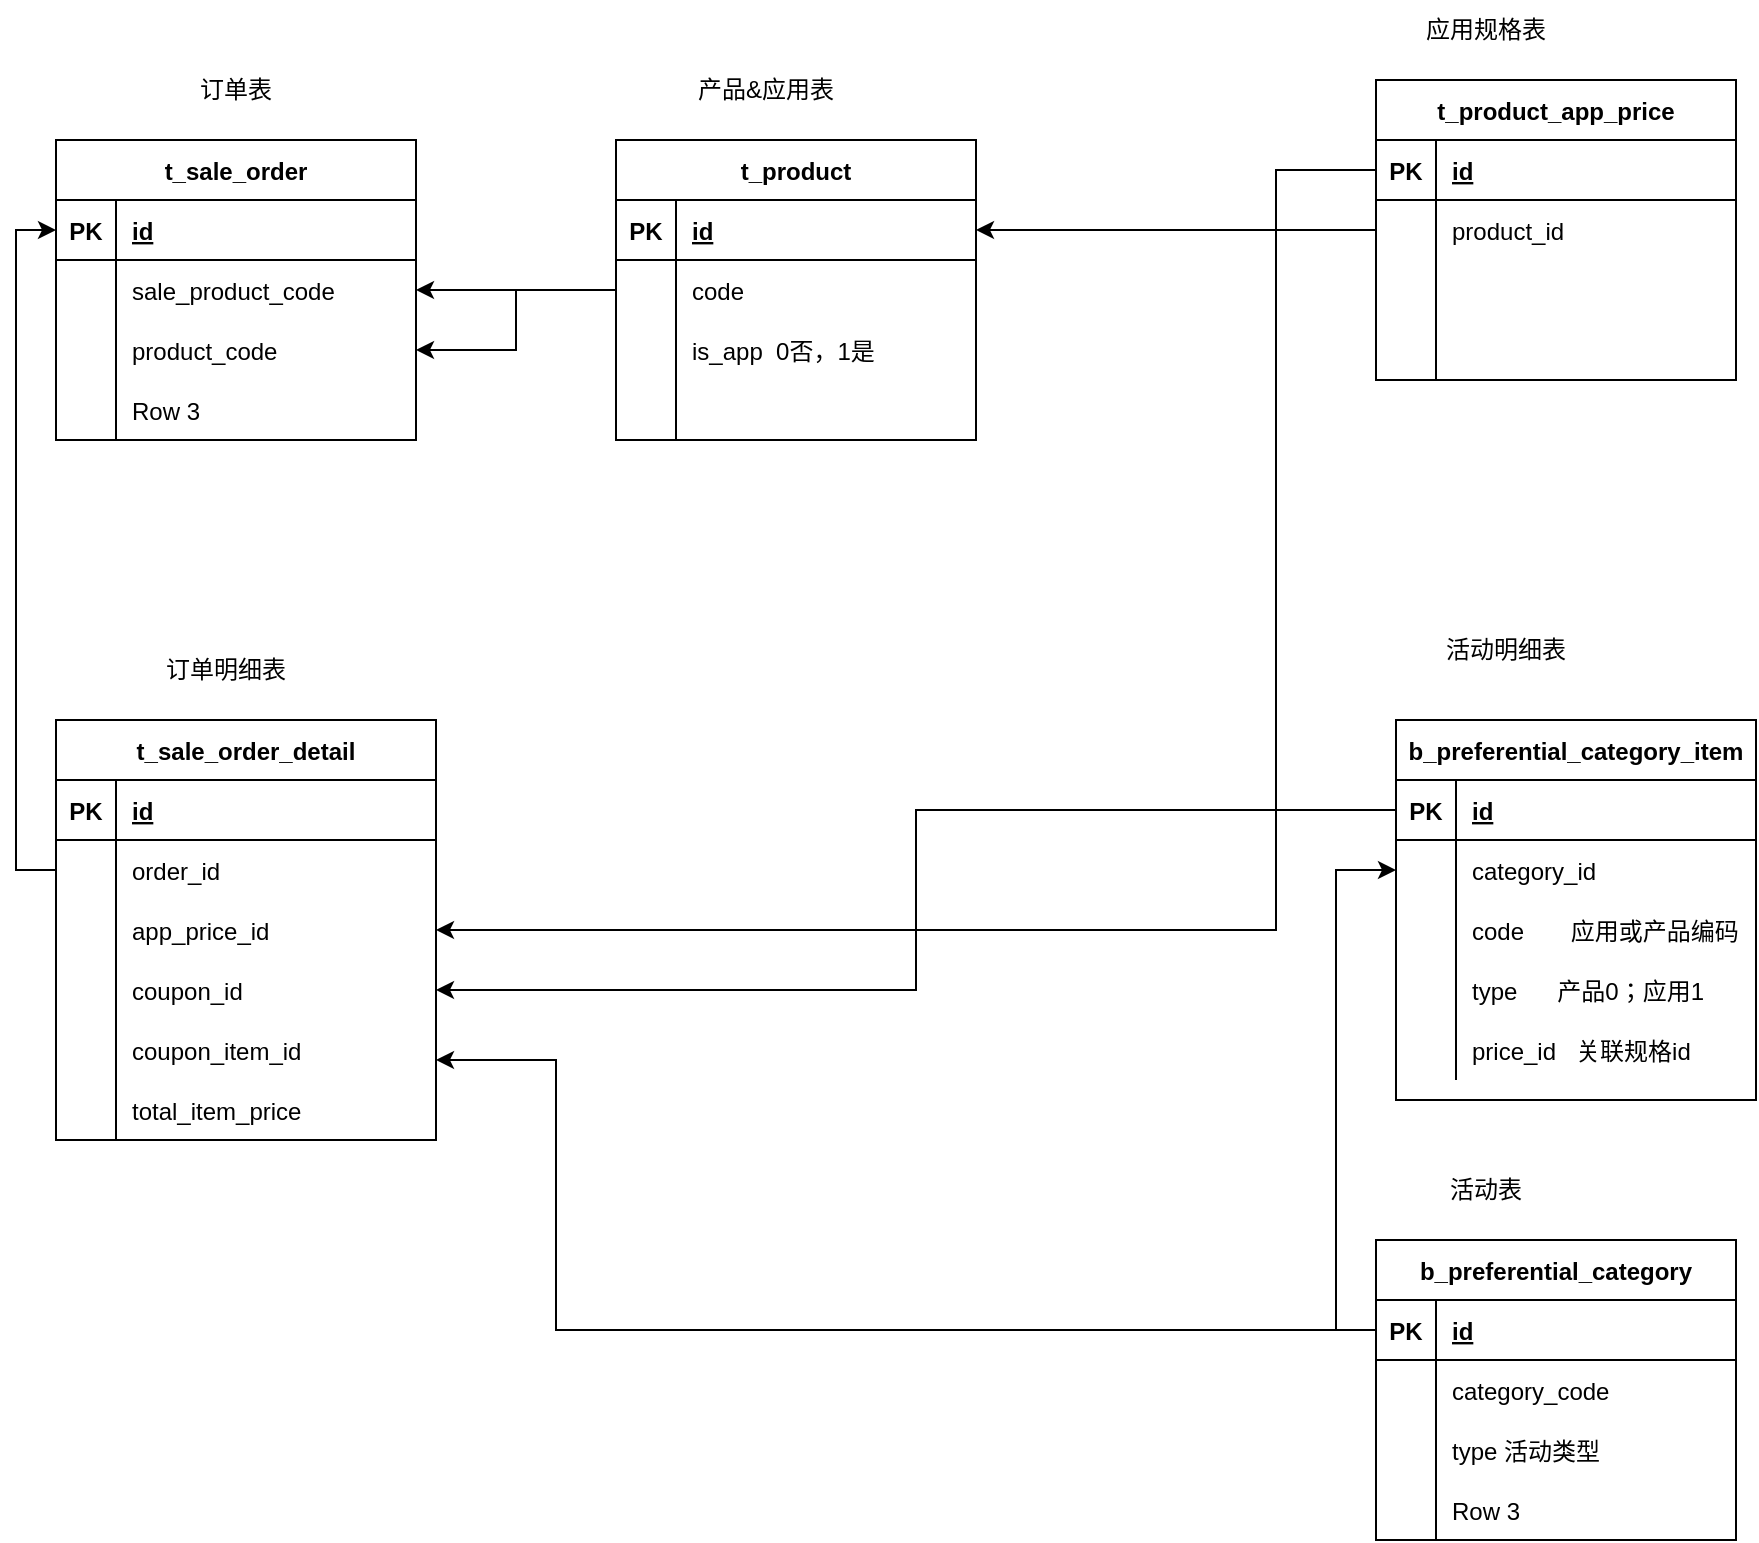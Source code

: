 <mxfile version="20.8.23" type="github">
  <diagram name="第 1 页" id="x5B1Fjvpn3t9Pdtlu-wL">
    <mxGraphModel dx="2474" dy="814" grid="1" gridSize="10" guides="1" tooltips="1" connect="1" arrows="1" fold="1" page="1" pageScale="1" pageWidth="827" pageHeight="1169" math="0" shadow="0">
      <root>
        <mxCell id="0" />
        <mxCell id="1" parent="0" />
        <mxCell id="Uf9Q8CYFgW_4bjU0dAra-123" style="edgeStyle=elbowEdgeStyle;rounded=0;orthogonalLoop=1;jettySize=auto;html=1;" edge="1" parent="1" source="Uf9Q8CYFgW_4bjU0dAra-1" target="Uf9Q8CYFgW_4bjU0dAra-67">
          <mxGeometry relative="1" as="geometry" />
        </mxCell>
        <mxCell id="Uf9Q8CYFgW_4bjU0dAra-1" value="t_product" style="shape=table;startSize=30;container=1;collapsible=1;childLayout=tableLayout;fixedRows=1;rowLines=0;fontStyle=1;align=center;resizeLast=1;" vertex="1" parent="1">
          <mxGeometry x="60" y="170" width="180" height="150" as="geometry" />
        </mxCell>
        <mxCell id="Uf9Q8CYFgW_4bjU0dAra-2" value="" style="shape=tableRow;horizontal=0;startSize=0;swimlaneHead=0;swimlaneBody=0;fillColor=none;collapsible=0;dropTarget=0;points=[[0,0.5],[1,0.5]];portConstraint=eastwest;top=0;left=0;right=0;bottom=1;" vertex="1" parent="Uf9Q8CYFgW_4bjU0dAra-1">
          <mxGeometry y="30" width="180" height="30" as="geometry" />
        </mxCell>
        <mxCell id="Uf9Q8CYFgW_4bjU0dAra-3" value="PK" style="shape=partialRectangle;connectable=0;fillColor=none;top=0;left=0;bottom=0;right=0;fontStyle=1;overflow=hidden;" vertex="1" parent="Uf9Q8CYFgW_4bjU0dAra-2">
          <mxGeometry width="30" height="30" as="geometry">
            <mxRectangle width="30" height="30" as="alternateBounds" />
          </mxGeometry>
        </mxCell>
        <mxCell id="Uf9Q8CYFgW_4bjU0dAra-4" value="id" style="shape=partialRectangle;connectable=0;fillColor=none;top=0;left=0;bottom=0;right=0;align=left;spacingLeft=6;fontStyle=5;overflow=hidden;" vertex="1" parent="Uf9Q8CYFgW_4bjU0dAra-2">
          <mxGeometry x="30" width="150" height="30" as="geometry">
            <mxRectangle width="150" height="30" as="alternateBounds" />
          </mxGeometry>
        </mxCell>
        <mxCell id="Uf9Q8CYFgW_4bjU0dAra-5" value="" style="shape=tableRow;horizontal=0;startSize=0;swimlaneHead=0;swimlaneBody=0;fillColor=none;collapsible=0;dropTarget=0;points=[[0,0.5],[1,0.5]];portConstraint=eastwest;top=0;left=0;right=0;bottom=0;" vertex="1" parent="Uf9Q8CYFgW_4bjU0dAra-1">
          <mxGeometry y="60" width="180" height="30" as="geometry" />
        </mxCell>
        <mxCell id="Uf9Q8CYFgW_4bjU0dAra-6" value="" style="shape=partialRectangle;connectable=0;fillColor=none;top=0;left=0;bottom=0;right=0;editable=1;overflow=hidden;" vertex="1" parent="Uf9Q8CYFgW_4bjU0dAra-5">
          <mxGeometry width="30" height="30" as="geometry">
            <mxRectangle width="30" height="30" as="alternateBounds" />
          </mxGeometry>
        </mxCell>
        <mxCell id="Uf9Q8CYFgW_4bjU0dAra-7" value="code" style="shape=partialRectangle;connectable=0;fillColor=none;top=0;left=0;bottom=0;right=0;align=left;spacingLeft=6;overflow=hidden;" vertex="1" parent="Uf9Q8CYFgW_4bjU0dAra-5">
          <mxGeometry x="30" width="150" height="30" as="geometry">
            <mxRectangle width="150" height="30" as="alternateBounds" />
          </mxGeometry>
        </mxCell>
        <mxCell id="Uf9Q8CYFgW_4bjU0dAra-8" value="" style="shape=tableRow;horizontal=0;startSize=0;swimlaneHead=0;swimlaneBody=0;fillColor=none;collapsible=0;dropTarget=0;points=[[0,0.5],[1,0.5]];portConstraint=eastwest;top=0;left=0;right=0;bottom=0;" vertex="1" parent="Uf9Q8CYFgW_4bjU0dAra-1">
          <mxGeometry y="90" width="180" height="30" as="geometry" />
        </mxCell>
        <mxCell id="Uf9Q8CYFgW_4bjU0dAra-9" value="" style="shape=partialRectangle;connectable=0;fillColor=none;top=0;left=0;bottom=0;right=0;editable=1;overflow=hidden;" vertex="1" parent="Uf9Q8CYFgW_4bjU0dAra-8">
          <mxGeometry width="30" height="30" as="geometry">
            <mxRectangle width="30" height="30" as="alternateBounds" />
          </mxGeometry>
        </mxCell>
        <mxCell id="Uf9Q8CYFgW_4bjU0dAra-10" value="is_app  0否，1是" style="shape=partialRectangle;connectable=0;fillColor=none;top=0;left=0;bottom=0;right=0;align=left;spacingLeft=6;overflow=hidden;" vertex="1" parent="Uf9Q8CYFgW_4bjU0dAra-8">
          <mxGeometry x="30" width="150" height="30" as="geometry">
            <mxRectangle width="150" height="30" as="alternateBounds" />
          </mxGeometry>
        </mxCell>
        <mxCell id="Uf9Q8CYFgW_4bjU0dAra-11" value="" style="shape=tableRow;horizontal=0;startSize=0;swimlaneHead=0;swimlaneBody=0;fillColor=none;collapsible=0;dropTarget=0;points=[[0,0.5],[1,0.5]];portConstraint=eastwest;top=0;left=0;right=0;bottom=0;" vertex="1" parent="Uf9Q8CYFgW_4bjU0dAra-1">
          <mxGeometry y="120" width="180" height="30" as="geometry" />
        </mxCell>
        <mxCell id="Uf9Q8CYFgW_4bjU0dAra-12" value="" style="shape=partialRectangle;connectable=0;fillColor=none;top=0;left=0;bottom=0;right=0;editable=1;overflow=hidden;" vertex="1" parent="Uf9Q8CYFgW_4bjU0dAra-11">
          <mxGeometry width="30" height="30" as="geometry">
            <mxRectangle width="30" height="30" as="alternateBounds" />
          </mxGeometry>
        </mxCell>
        <mxCell id="Uf9Q8CYFgW_4bjU0dAra-13" value="" style="shape=partialRectangle;connectable=0;fillColor=none;top=0;left=0;bottom=0;right=0;align=left;spacingLeft=6;overflow=hidden;" vertex="1" parent="Uf9Q8CYFgW_4bjU0dAra-11">
          <mxGeometry x="30" width="150" height="30" as="geometry">
            <mxRectangle width="150" height="30" as="alternateBounds" />
          </mxGeometry>
        </mxCell>
        <mxCell id="Uf9Q8CYFgW_4bjU0dAra-17" value="t_product_app_price" style="shape=table;startSize=30;container=1;collapsible=1;childLayout=tableLayout;fixedRows=1;rowLines=0;fontStyle=1;align=center;resizeLast=1;" vertex="1" parent="1">
          <mxGeometry x="440" y="140" width="180" height="150" as="geometry" />
        </mxCell>
        <mxCell id="Uf9Q8CYFgW_4bjU0dAra-18" value="" style="shape=tableRow;horizontal=0;startSize=0;swimlaneHead=0;swimlaneBody=0;fillColor=none;collapsible=0;dropTarget=0;points=[[0,0.5],[1,0.5]];portConstraint=eastwest;top=0;left=0;right=0;bottom=1;" vertex="1" parent="Uf9Q8CYFgW_4bjU0dAra-17">
          <mxGeometry y="30" width="180" height="30" as="geometry" />
        </mxCell>
        <mxCell id="Uf9Q8CYFgW_4bjU0dAra-19" value="PK" style="shape=partialRectangle;connectable=0;fillColor=none;top=0;left=0;bottom=0;right=0;fontStyle=1;overflow=hidden;" vertex="1" parent="Uf9Q8CYFgW_4bjU0dAra-18">
          <mxGeometry width="30" height="30" as="geometry">
            <mxRectangle width="30" height="30" as="alternateBounds" />
          </mxGeometry>
        </mxCell>
        <mxCell id="Uf9Q8CYFgW_4bjU0dAra-20" value="id" style="shape=partialRectangle;connectable=0;fillColor=none;top=0;left=0;bottom=0;right=0;align=left;spacingLeft=6;fontStyle=5;overflow=hidden;" vertex="1" parent="Uf9Q8CYFgW_4bjU0dAra-18">
          <mxGeometry x="30" width="150" height="30" as="geometry">
            <mxRectangle width="150" height="30" as="alternateBounds" />
          </mxGeometry>
        </mxCell>
        <mxCell id="Uf9Q8CYFgW_4bjU0dAra-21" value="" style="shape=tableRow;horizontal=0;startSize=0;swimlaneHead=0;swimlaneBody=0;fillColor=none;collapsible=0;dropTarget=0;points=[[0,0.5],[1,0.5]];portConstraint=eastwest;top=0;left=0;right=0;bottom=0;" vertex="1" parent="Uf9Q8CYFgW_4bjU0dAra-17">
          <mxGeometry y="60" width="180" height="30" as="geometry" />
        </mxCell>
        <mxCell id="Uf9Q8CYFgW_4bjU0dAra-22" value="" style="shape=partialRectangle;connectable=0;fillColor=none;top=0;left=0;bottom=0;right=0;editable=1;overflow=hidden;" vertex="1" parent="Uf9Q8CYFgW_4bjU0dAra-21">
          <mxGeometry width="30" height="30" as="geometry">
            <mxRectangle width="30" height="30" as="alternateBounds" />
          </mxGeometry>
        </mxCell>
        <mxCell id="Uf9Q8CYFgW_4bjU0dAra-23" value="product_id" style="shape=partialRectangle;connectable=0;fillColor=none;top=0;left=0;bottom=0;right=0;align=left;spacingLeft=6;overflow=hidden;" vertex="1" parent="Uf9Q8CYFgW_4bjU0dAra-21">
          <mxGeometry x="30" width="150" height="30" as="geometry">
            <mxRectangle width="150" height="30" as="alternateBounds" />
          </mxGeometry>
        </mxCell>
        <mxCell id="Uf9Q8CYFgW_4bjU0dAra-24" value="" style="shape=tableRow;horizontal=0;startSize=0;swimlaneHead=0;swimlaneBody=0;fillColor=none;collapsible=0;dropTarget=0;points=[[0,0.5],[1,0.5]];portConstraint=eastwest;top=0;left=0;right=0;bottom=0;" vertex="1" parent="Uf9Q8CYFgW_4bjU0dAra-17">
          <mxGeometry y="90" width="180" height="30" as="geometry" />
        </mxCell>
        <mxCell id="Uf9Q8CYFgW_4bjU0dAra-25" value="" style="shape=partialRectangle;connectable=0;fillColor=none;top=0;left=0;bottom=0;right=0;editable=1;overflow=hidden;" vertex="1" parent="Uf9Q8CYFgW_4bjU0dAra-24">
          <mxGeometry width="30" height="30" as="geometry">
            <mxRectangle width="30" height="30" as="alternateBounds" />
          </mxGeometry>
        </mxCell>
        <mxCell id="Uf9Q8CYFgW_4bjU0dAra-26" value="" style="shape=partialRectangle;connectable=0;fillColor=none;top=0;left=0;bottom=0;right=0;align=left;spacingLeft=6;overflow=hidden;" vertex="1" parent="Uf9Q8CYFgW_4bjU0dAra-24">
          <mxGeometry x="30" width="150" height="30" as="geometry">
            <mxRectangle width="150" height="30" as="alternateBounds" />
          </mxGeometry>
        </mxCell>
        <mxCell id="Uf9Q8CYFgW_4bjU0dAra-27" value="" style="shape=tableRow;horizontal=0;startSize=0;swimlaneHead=0;swimlaneBody=0;fillColor=none;collapsible=0;dropTarget=0;points=[[0,0.5],[1,0.5]];portConstraint=eastwest;top=0;left=0;right=0;bottom=0;" vertex="1" parent="Uf9Q8CYFgW_4bjU0dAra-17">
          <mxGeometry y="120" width="180" height="30" as="geometry" />
        </mxCell>
        <mxCell id="Uf9Q8CYFgW_4bjU0dAra-28" value="" style="shape=partialRectangle;connectable=0;fillColor=none;top=0;left=0;bottom=0;right=0;editable=1;overflow=hidden;" vertex="1" parent="Uf9Q8CYFgW_4bjU0dAra-27">
          <mxGeometry width="30" height="30" as="geometry">
            <mxRectangle width="30" height="30" as="alternateBounds" />
          </mxGeometry>
        </mxCell>
        <mxCell id="Uf9Q8CYFgW_4bjU0dAra-29" value="" style="shape=partialRectangle;connectable=0;fillColor=none;top=0;left=0;bottom=0;right=0;align=left;spacingLeft=6;overflow=hidden;" vertex="1" parent="Uf9Q8CYFgW_4bjU0dAra-27">
          <mxGeometry x="30" width="150" height="30" as="geometry">
            <mxRectangle width="150" height="30" as="alternateBounds" />
          </mxGeometry>
        </mxCell>
        <mxCell id="Uf9Q8CYFgW_4bjU0dAra-30" style="edgeStyle=orthogonalEdgeStyle;rounded=0;orthogonalLoop=1;jettySize=auto;html=1;entryX=1;entryY=0.5;entryDx=0;entryDy=0;elbow=vertical;" edge="1" parent="1" source="Uf9Q8CYFgW_4bjU0dAra-21" target="Uf9Q8CYFgW_4bjU0dAra-2">
          <mxGeometry relative="1" as="geometry" />
        </mxCell>
        <mxCell id="Uf9Q8CYFgW_4bjU0dAra-31" value="b_preferential_category" style="shape=table;startSize=30;container=1;collapsible=1;childLayout=tableLayout;fixedRows=1;rowLines=0;fontStyle=1;align=center;resizeLast=1;" vertex="1" parent="1">
          <mxGeometry x="440" y="720" width="180" height="150" as="geometry" />
        </mxCell>
        <mxCell id="Uf9Q8CYFgW_4bjU0dAra-32" value="" style="shape=tableRow;horizontal=0;startSize=0;swimlaneHead=0;swimlaneBody=0;fillColor=none;collapsible=0;dropTarget=0;points=[[0,0.5],[1,0.5]];portConstraint=eastwest;top=0;left=0;right=0;bottom=1;" vertex="1" parent="Uf9Q8CYFgW_4bjU0dAra-31">
          <mxGeometry y="30" width="180" height="30" as="geometry" />
        </mxCell>
        <mxCell id="Uf9Q8CYFgW_4bjU0dAra-33" value="PK" style="shape=partialRectangle;connectable=0;fillColor=none;top=0;left=0;bottom=0;right=0;fontStyle=1;overflow=hidden;" vertex="1" parent="Uf9Q8CYFgW_4bjU0dAra-32">
          <mxGeometry width="30" height="30" as="geometry">
            <mxRectangle width="30" height="30" as="alternateBounds" />
          </mxGeometry>
        </mxCell>
        <mxCell id="Uf9Q8CYFgW_4bjU0dAra-34" value="id" style="shape=partialRectangle;connectable=0;fillColor=none;top=0;left=0;bottom=0;right=0;align=left;spacingLeft=6;fontStyle=5;overflow=hidden;" vertex="1" parent="Uf9Q8CYFgW_4bjU0dAra-32">
          <mxGeometry x="30" width="150" height="30" as="geometry">
            <mxRectangle width="150" height="30" as="alternateBounds" />
          </mxGeometry>
        </mxCell>
        <mxCell id="Uf9Q8CYFgW_4bjU0dAra-35" value="" style="shape=tableRow;horizontal=0;startSize=0;swimlaneHead=0;swimlaneBody=0;fillColor=none;collapsible=0;dropTarget=0;points=[[0,0.5],[1,0.5]];portConstraint=eastwest;top=0;left=0;right=0;bottom=0;" vertex="1" parent="Uf9Q8CYFgW_4bjU0dAra-31">
          <mxGeometry y="60" width="180" height="30" as="geometry" />
        </mxCell>
        <mxCell id="Uf9Q8CYFgW_4bjU0dAra-36" value="" style="shape=partialRectangle;connectable=0;fillColor=none;top=0;left=0;bottom=0;right=0;editable=1;overflow=hidden;" vertex="1" parent="Uf9Q8CYFgW_4bjU0dAra-35">
          <mxGeometry width="30" height="30" as="geometry">
            <mxRectangle width="30" height="30" as="alternateBounds" />
          </mxGeometry>
        </mxCell>
        <mxCell id="Uf9Q8CYFgW_4bjU0dAra-37" value="category_code" style="shape=partialRectangle;connectable=0;fillColor=none;top=0;left=0;bottom=0;right=0;align=left;spacingLeft=6;overflow=hidden;" vertex="1" parent="Uf9Q8CYFgW_4bjU0dAra-35">
          <mxGeometry x="30" width="150" height="30" as="geometry">
            <mxRectangle width="150" height="30" as="alternateBounds" />
          </mxGeometry>
        </mxCell>
        <mxCell id="Uf9Q8CYFgW_4bjU0dAra-38" value="" style="shape=tableRow;horizontal=0;startSize=0;swimlaneHead=0;swimlaneBody=0;fillColor=none;collapsible=0;dropTarget=0;points=[[0,0.5],[1,0.5]];portConstraint=eastwest;top=0;left=0;right=0;bottom=0;" vertex="1" parent="Uf9Q8CYFgW_4bjU0dAra-31">
          <mxGeometry y="90" width="180" height="30" as="geometry" />
        </mxCell>
        <mxCell id="Uf9Q8CYFgW_4bjU0dAra-39" value="" style="shape=partialRectangle;connectable=0;fillColor=none;top=0;left=0;bottom=0;right=0;editable=1;overflow=hidden;" vertex="1" parent="Uf9Q8CYFgW_4bjU0dAra-38">
          <mxGeometry width="30" height="30" as="geometry">
            <mxRectangle width="30" height="30" as="alternateBounds" />
          </mxGeometry>
        </mxCell>
        <mxCell id="Uf9Q8CYFgW_4bjU0dAra-40" value="type 活动类型" style="shape=partialRectangle;connectable=0;fillColor=none;top=0;left=0;bottom=0;right=0;align=left;spacingLeft=6;overflow=hidden;" vertex="1" parent="Uf9Q8CYFgW_4bjU0dAra-38">
          <mxGeometry x="30" width="150" height="30" as="geometry">
            <mxRectangle width="150" height="30" as="alternateBounds" />
          </mxGeometry>
        </mxCell>
        <mxCell id="Uf9Q8CYFgW_4bjU0dAra-41" value="" style="shape=tableRow;horizontal=0;startSize=0;swimlaneHead=0;swimlaneBody=0;fillColor=none;collapsible=0;dropTarget=0;points=[[0,0.5],[1,0.5]];portConstraint=eastwest;top=0;left=0;right=0;bottom=0;" vertex="1" parent="Uf9Q8CYFgW_4bjU0dAra-31">
          <mxGeometry y="120" width="180" height="30" as="geometry" />
        </mxCell>
        <mxCell id="Uf9Q8CYFgW_4bjU0dAra-42" value="" style="shape=partialRectangle;connectable=0;fillColor=none;top=0;left=0;bottom=0;right=0;editable=1;overflow=hidden;" vertex="1" parent="Uf9Q8CYFgW_4bjU0dAra-41">
          <mxGeometry width="30" height="30" as="geometry">
            <mxRectangle width="30" height="30" as="alternateBounds" />
          </mxGeometry>
        </mxCell>
        <mxCell id="Uf9Q8CYFgW_4bjU0dAra-43" value="Row 3" style="shape=partialRectangle;connectable=0;fillColor=none;top=0;left=0;bottom=0;right=0;align=left;spacingLeft=6;overflow=hidden;" vertex="1" parent="Uf9Q8CYFgW_4bjU0dAra-41">
          <mxGeometry x="30" width="150" height="30" as="geometry">
            <mxRectangle width="150" height="30" as="alternateBounds" />
          </mxGeometry>
        </mxCell>
        <mxCell id="Uf9Q8CYFgW_4bjU0dAra-44" value="b_preferential_category_item" style="shape=table;startSize=30;container=1;collapsible=1;childLayout=tableLayout;fixedRows=1;rowLines=0;fontStyle=1;align=center;resizeLast=1;" vertex="1" parent="1">
          <mxGeometry x="450" y="460" width="180" height="190" as="geometry" />
        </mxCell>
        <mxCell id="Uf9Q8CYFgW_4bjU0dAra-45" value="" style="shape=tableRow;horizontal=0;startSize=0;swimlaneHead=0;swimlaneBody=0;fillColor=none;collapsible=0;dropTarget=0;points=[[0,0.5],[1,0.5]];portConstraint=eastwest;top=0;left=0;right=0;bottom=1;" vertex="1" parent="Uf9Q8CYFgW_4bjU0dAra-44">
          <mxGeometry y="30" width="180" height="30" as="geometry" />
        </mxCell>
        <mxCell id="Uf9Q8CYFgW_4bjU0dAra-46" value="PK" style="shape=partialRectangle;connectable=0;fillColor=none;top=0;left=0;bottom=0;right=0;fontStyle=1;overflow=hidden;" vertex="1" parent="Uf9Q8CYFgW_4bjU0dAra-45">
          <mxGeometry width="30" height="30" as="geometry">
            <mxRectangle width="30" height="30" as="alternateBounds" />
          </mxGeometry>
        </mxCell>
        <mxCell id="Uf9Q8CYFgW_4bjU0dAra-47" value="id" style="shape=partialRectangle;connectable=0;fillColor=none;top=0;left=0;bottom=0;right=0;align=left;spacingLeft=6;fontStyle=5;overflow=hidden;" vertex="1" parent="Uf9Q8CYFgW_4bjU0dAra-45">
          <mxGeometry x="30" width="150" height="30" as="geometry">
            <mxRectangle width="150" height="30" as="alternateBounds" />
          </mxGeometry>
        </mxCell>
        <mxCell id="Uf9Q8CYFgW_4bjU0dAra-48" value="" style="shape=tableRow;horizontal=0;startSize=0;swimlaneHead=0;swimlaneBody=0;fillColor=none;collapsible=0;dropTarget=0;points=[[0,0.5],[1,0.5]];portConstraint=eastwest;top=0;left=0;right=0;bottom=0;" vertex="1" parent="Uf9Q8CYFgW_4bjU0dAra-44">
          <mxGeometry y="60" width="180" height="30" as="geometry" />
        </mxCell>
        <mxCell id="Uf9Q8CYFgW_4bjU0dAra-49" value="" style="shape=partialRectangle;connectable=0;fillColor=none;top=0;left=0;bottom=0;right=0;editable=1;overflow=hidden;" vertex="1" parent="Uf9Q8CYFgW_4bjU0dAra-48">
          <mxGeometry width="30" height="30" as="geometry">
            <mxRectangle width="30" height="30" as="alternateBounds" />
          </mxGeometry>
        </mxCell>
        <mxCell id="Uf9Q8CYFgW_4bjU0dAra-50" value="category_id" style="shape=partialRectangle;connectable=0;fillColor=none;top=0;left=0;bottom=0;right=0;align=left;spacingLeft=6;overflow=hidden;" vertex="1" parent="Uf9Q8CYFgW_4bjU0dAra-48">
          <mxGeometry x="30" width="150" height="30" as="geometry">
            <mxRectangle width="150" height="30" as="alternateBounds" />
          </mxGeometry>
        </mxCell>
        <mxCell id="Uf9Q8CYFgW_4bjU0dAra-51" value="" style="shape=tableRow;horizontal=0;startSize=0;swimlaneHead=0;swimlaneBody=0;fillColor=none;collapsible=0;dropTarget=0;points=[[0,0.5],[1,0.5]];portConstraint=eastwest;top=0;left=0;right=0;bottom=0;" vertex="1" parent="Uf9Q8CYFgW_4bjU0dAra-44">
          <mxGeometry y="90" width="180" height="30" as="geometry" />
        </mxCell>
        <mxCell id="Uf9Q8CYFgW_4bjU0dAra-52" value="" style="shape=partialRectangle;connectable=0;fillColor=none;top=0;left=0;bottom=0;right=0;editable=1;overflow=hidden;" vertex="1" parent="Uf9Q8CYFgW_4bjU0dAra-51">
          <mxGeometry width="30" height="30" as="geometry">
            <mxRectangle width="30" height="30" as="alternateBounds" />
          </mxGeometry>
        </mxCell>
        <mxCell id="Uf9Q8CYFgW_4bjU0dAra-53" value="code       应用或产品编码" style="shape=partialRectangle;connectable=0;fillColor=none;top=0;left=0;bottom=0;right=0;align=left;spacingLeft=6;overflow=hidden;" vertex="1" parent="Uf9Q8CYFgW_4bjU0dAra-51">
          <mxGeometry x="30" width="150" height="30" as="geometry">
            <mxRectangle width="150" height="30" as="alternateBounds" />
          </mxGeometry>
        </mxCell>
        <mxCell id="Uf9Q8CYFgW_4bjU0dAra-54" value="" style="shape=tableRow;horizontal=0;startSize=0;swimlaneHead=0;swimlaneBody=0;fillColor=none;collapsible=0;dropTarget=0;points=[[0,0.5],[1,0.5]];portConstraint=eastwest;top=0;left=0;right=0;bottom=0;" vertex="1" parent="Uf9Q8CYFgW_4bjU0dAra-44">
          <mxGeometry y="120" width="180" height="30" as="geometry" />
        </mxCell>
        <mxCell id="Uf9Q8CYFgW_4bjU0dAra-55" value="" style="shape=partialRectangle;connectable=0;fillColor=none;top=0;left=0;bottom=0;right=0;editable=1;overflow=hidden;" vertex="1" parent="Uf9Q8CYFgW_4bjU0dAra-54">
          <mxGeometry width="30" height="30" as="geometry">
            <mxRectangle width="30" height="30" as="alternateBounds" />
          </mxGeometry>
        </mxCell>
        <mxCell id="Uf9Q8CYFgW_4bjU0dAra-56" value="type      产品0；应用1" style="shape=partialRectangle;connectable=0;fillColor=none;top=0;left=0;bottom=0;right=0;align=left;spacingLeft=6;overflow=hidden;" vertex="1" parent="Uf9Q8CYFgW_4bjU0dAra-54">
          <mxGeometry x="30" width="150" height="30" as="geometry">
            <mxRectangle width="150" height="30" as="alternateBounds" />
          </mxGeometry>
        </mxCell>
        <mxCell id="Uf9Q8CYFgW_4bjU0dAra-116" style="shape=tableRow;horizontal=0;startSize=0;swimlaneHead=0;swimlaneBody=0;fillColor=none;collapsible=0;dropTarget=0;points=[[0,0.5],[1,0.5]];portConstraint=eastwest;top=0;left=0;right=0;bottom=0;" vertex="1" parent="Uf9Q8CYFgW_4bjU0dAra-44">
          <mxGeometry y="150" width="180" height="30" as="geometry" />
        </mxCell>
        <mxCell id="Uf9Q8CYFgW_4bjU0dAra-117" style="shape=partialRectangle;connectable=0;fillColor=none;top=0;left=0;bottom=0;right=0;editable=1;overflow=hidden;" vertex="1" parent="Uf9Q8CYFgW_4bjU0dAra-116">
          <mxGeometry width="30" height="30" as="geometry">
            <mxRectangle width="30" height="30" as="alternateBounds" />
          </mxGeometry>
        </mxCell>
        <mxCell id="Uf9Q8CYFgW_4bjU0dAra-118" style="shape=partialRectangle;connectable=0;fillColor=none;top=0;left=0;bottom=0;right=0;align=left;spacingLeft=6;overflow=hidden;" vertex="1" parent="Uf9Q8CYFgW_4bjU0dAra-116">
          <mxGeometry x="30" width="150" height="30" as="geometry">
            <mxRectangle width="150" height="30" as="alternateBounds" />
          </mxGeometry>
        </mxCell>
        <mxCell id="Uf9Q8CYFgW_4bjU0dAra-60" value="" style="shape=tableRow;horizontal=0;startSize=0;swimlaneHead=0;swimlaneBody=0;fillColor=none;collapsible=0;dropTarget=0;points=[[0,0.5],[1,0.5]];portConstraint=eastwest;top=0;left=0;right=0;bottom=0;" vertex="1" parent="1">
          <mxGeometry x="450" y="610" width="180" height="30" as="geometry" />
        </mxCell>
        <mxCell id="Uf9Q8CYFgW_4bjU0dAra-61" value="" style="shape=partialRectangle;connectable=0;fillColor=none;top=0;left=0;bottom=0;right=0;editable=1;overflow=hidden;" vertex="1" parent="Uf9Q8CYFgW_4bjU0dAra-60">
          <mxGeometry width="30" height="30" as="geometry">
            <mxRectangle width="30" height="30" as="alternateBounds" />
          </mxGeometry>
        </mxCell>
        <mxCell id="Uf9Q8CYFgW_4bjU0dAra-62" value="price_id   关联规格id" style="shape=partialRectangle;connectable=0;fillColor=none;top=0;left=0;bottom=0;right=0;align=left;spacingLeft=6;overflow=hidden;" vertex="1" parent="Uf9Q8CYFgW_4bjU0dAra-60">
          <mxGeometry x="30" width="150" height="30" as="geometry">
            <mxRectangle width="150" height="30" as="alternateBounds" />
          </mxGeometry>
        </mxCell>
        <mxCell id="Uf9Q8CYFgW_4bjU0dAra-63" value="t_sale_order" style="shape=table;startSize=30;container=1;collapsible=1;childLayout=tableLayout;fixedRows=1;rowLines=0;fontStyle=1;align=center;resizeLast=1;" vertex="1" parent="1">
          <mxGeometry x="-220" y="170" width="180" height="150" as="geometry" />
        </mxCell>
        <mxCell id="Uf9Q8CYFgW_4bjU0dAra-64" value="" style="shape=tableRow;horizontal=0;startSize=0;swimlaneHead=0;swimlaneBody=0;fillColor=none;collapsible=0;dropTarget=0;points=[[0,0.5],[1,0.5]];portConstraint=eastwest;top=0;left=0;right=0;bottom=1;" vertex="1" parent="Uf9Q8CYFgW_4bjU0dAra-63">
          <mxGeometry y="30" width="180" height="30" as="geometry" />
        </mxCell>
        <mxCell id="Uf9Q8CYFgW_4bjU0dAra-65" value="PK" style="shape=partialRectangle;connectable=0;fillColor=none;top=0;left=0;bottom=0;right=0;fontStyle=1;overflow=hidden;" vertex="1" parent="Uf9Q8CYFgW_4bjU0dAra-64">
          <mxGeometry width="30" height="30" as="geometry">
            <mxRectangle width="30" height="30" as="alternateBounds" />
          </mxGeometry>
        </mxCell>
        <mxCell id="Uf9Q8CYFgW_4bjU0dAra-66" value="id" style="shape=partialRectangle;connectable=0;fillColor=none;top=0;left=0;bottom=0;right=0;align=left;spacingLeft=6;fontStyle=5;overflow=hidden;" vertex="1" parent="Uf9Q8CYFgW_4bjU0dAra-64">
          <mxGeometry x="30" width="150" height="30" as="geometry">
            <mxRectangle width="150" height="30" as="alternateBounds" />
          </mxGeometry>
        </mxCell>
        <mxCell id="Uf9Q8CYFgW_4bjU0dAra-67" value="" style="shape=tableRow;horizontal=0;startSize=0;swimlaneHead=0;swimlaneBody=0;fillColor=none;collapsible=0;dropTarget=0;points=[[0,0.5],[1,0.5]];portConstraint=eastwest;top=0;left=0;right=0;bottom=0;" vertex="1" parent="Uf9Q8CYFgW_4bjU0dAra-63">
          <mxGeometry y="60" width="180" height="30" as="geometry" />
        </mxCell>
        <mxCell id="Uf9Q8CYFgW_4bjU0dAra-68" value="" style="shape=partialRectangle;connectable=0;fillColor=none;top=0;left=0;bottom=0;right=0;editable=1;overflow=hidden;" vertex="1" parent="Uf9Q8CYFgW_4bjU0dAra-67">
          <mxGeometry width="30" height="30" as="geometry">
            <mxRectangle width="30" height="30" as="alternateBounds" />
          </mxGeometry>
        </mxCell>
        <mxCell id="Uf9Q8CYFgW_4bjU0dAra-69" value="sale_product_code" style="shape=partialRectangle;connectable=0;fillColor=none;top=0;left=0;bottom=0;right=0;align=left;spacingLeft=6;overflow=hidden;" vertex="1" parent="Uf9Q8CYFgW_4bjU0dAra-67">
          <mxGeometry x="30" width="150" height="30" as="geometry">
            <mxRectangle width="150" height="30" as="alternateBounds" />
          </mxGeometry>
        </mxCell>
        <mxCell id="Uf9Q8CYFgW_4bjU0dAra-70" value="" style="shape=tableRow;horizontal=0;startSize=0;swimlaneHead=0;swimlaneBody=0;fillColor=none;collapsible=0;dropTarget=0;points=[[0,0.5],[1,0.5]];portConstraint=eastwest;top=0;left=0;right=0;bottom=0;" vertex="1" parent="Uf9Q8CYFgW_4bjU0dAra-63">
          <mxGeometry y="90" width="180" height="30" as="geometry" />
        </mxCell>
        <mxCell id="Uf9Q8CYFgW_4bjU0dAra-71" value="" style="shape=partialRectangle;connectable=0;fillColor=none;top=0;left=0;bottom=0;right=0;editable=1;overflow=hidden;" vertex="1" parent="Uf9Q8CYFgW_4bjU0dAra-70">
          <mxGeometry width="30" height="30" as="geometry">
            <mxRectangle width="30" height="30" as="alternateBounds" />
          </mxGeometry>
        </mxCell>
        <mxCell id="Uf9Q8CYFgW_4bjU0dAra-72" value="product_code" style="shape=partialRectangle;connectable=0;fillColor=none;top=0;left=0;bottom=0;right=0;align=left;spacingLeft=6;overflow=hidden;" vertex="1" parent="Uf9Q8CYFgW_4bjU0dAra-70">
          <mxGeometry x="30" width="150" height="30" as="geometry">
            <mxRectangle width="150" height="30" as="alternateBounds" />
          </mxGeometry>
        </mxCell>
        <mxCell id="Uf9Q8CYFgW_4bjU0dAra-73" value="" style="shape=tableRow;horizontal=0;startSize=0;swimlaneHead=0;swimlaneBody=0;fillColor=none;collapsible=0;dropTarget=0;points=[[0,0.5],[1,0.5]];portConstraint=eastwest;top=0;left=0;right=0;bottom=0;" vertex="1" parent="Uf9Q8CYFgW_4bjU0dAra-63">
          <mxGeometry y="120" width="180" height="30" as="geometry" />
        </mxCell>
        <mxCell id="Uf9Q8CYFgW_4bjU0dAra-74" value="" style="shape=partialRectangle;connectable=0;fillColor=none;top=0;left=0;bottom=0;right=0;editable=1;overflow=hidden;" vertex="1" parent="Uf9Q8CYFgW_4bjU0dAra-73">
          <mxGeometry width="30" height="30" as="geometry">
            <mxRectangle width="30" height="30" as="alternateBounds" />
          </mxGeometry>
        </mxCell>
        <mxCell id="Uf9Q8CYFgW_4bjU0dAra-75" value="Row 3" style="shape=partialRectangle;connectable=0;fillColor=none;top=0;left=0;bottom=0;right=0;align=left;spacingLeft=6;overflow=hidden;" vertex="1" parent="Uf9Q8CYFgW_4bjU0dAra-73">
          <mxGeometry x="30" width="150" height="30" as="geometry">
            <mxRectangle width="150" height="30" as="alternateBounds" />
          </mxGeometry>
        </mxCell>
        <mxCell id="Uf9Q8CYFgW_4bjU0dAra-76" value="t_sale_order_detail" style="shape=table;startSize=30;container=1;collapsible=1;childLayout=tableLayout;fixedRows=1;rowLines=0;fontStyle=1;align=center;resizeLast=1;" vertex="1" parent="1">
          <mxGeometry x="-220" y="460" width="190" height="210" as="geometry" />
        </mxCell>
        <mxCell id="Uf9Q8CYFgW_4bjU0dAra-77" value="" style="shape=tableRow;horizontal=0;startSize=0;swimlaneHead=0;swimlaneBody=0;fillColor=none;collapsible=0;dropTarget=0;points=[[0,0.5],[1,0.5]];portConstraint=eastwest;top=0;left=0;right=0;bottom=1;" vertex="1" parent="Uf9Q8CYFgW_4bjU0dAra-76">
          <mxGeometry y="30" width="190" height="30" as="geometry" />
        </mxCell>
        <mxCell id="Uf9Q8CYFgW_4bjU0dAra-78" value="PK" style="shape=partialRectangle;connectable=0;fillColor=none;top=0;left=0;bottom=0;right=0;fontStyle=1;overflow=hidden;" vertex="1" parent="Uf9Q8CYFgW_4bjU0dAra-77">
          <mxGeometry width="30" height="30" as="geometry">
            <mxRectangle width="30" height="30" as="alternateBounds" />
          </mxGeometry>
        </mxCell>
        <mxCell id="Uf9Q8CYFgW_4bjU0dAra-79" value="id" style="shape=partialRectangle;connectable=0;fillColor=none;top=0;left=0;bottom=0;right=0;align=left;spacingLeft=6;fontStyle=5;overflow=hidden;" vertex="1" parent="Uf9Q8CYFgW_4bjU0dAra-77">
          <mxGeometry x="30" width="160" height="30" as="geometry">
            <mxRectangle width="160" height="30" as="alternateBounds" />
          </mxGeometry>
        </mxCell>
        <mxCell id="Uf9Q8CYFgW_4bjU0dAra-80" value="" style="shape=tableRow;horizontal=0;startSize=0;swimlaneHead=0;swimlaneBody=0;fillColor=none;collapsible=0;dropTarget=0;points=[[0,0.5],[1,0.5]];portConstraint=eastwest;top=0;left=0;right=0;bottom=0;" vertex="1" parent="Uf9Q8CYFgW_4bjU0dAra-76">
          <mxGeometry y="60" width="190" height="30" as="geometry" />
        </mxCell>
        <mxCell id="Uf9Q8CYFgW_4bjU0dAra-81" value="" style="shape=partialRectangle;connectable=0;fillColor=none;top=0;left=0;bottom=0;right=0;editable=1;overflow=hidden;" vertex="1" parent="Uf9Q8CYFgW_4bjU0dAra-80">
          <mxGeometry width="30" height="30" as="geometry">
            <mxRectangle width="30" height="30" as="alternateBounds" />
          </mxGeometry>
        </mxCell>
        <mxCell id="Uf9Q8CYFgW_4bjU0dAra-82" value="order_id" style="shape=partialRectangle;connectable=0;fillColor=none;top=0;left=0;bottom=0;right=0;align=left;spacingLeft=6;overflow=hidden;" vertex="1" parent="Uf9Q8CYFgW_4bjU0dAra-80">
          <mxGeometry x="30" width="160" height="30" as="geometry">
            <mxRectangle width="160" height="30" as="alternateBounds" />
          </mxGeometry>
        </mxCell>
        <mxCell id="Uf9Q8CYFgW_4bjU0dAra-83" value="" style="shape=tableRow;horizontal=0;startSize=0;swimlaneHead=0;swimlaneBody=0;fillColor=none;collapsible=0;dropTarget=0;points=[[0,0.5],[1,0.5]];portConstraint=eastwest;top=0;left=0;right=0;bottom=0;" vertex="1" parent="Uf9Q8CYFgW_4bjU0dAra-76">
          <mxGeometry y="90" width="190" height="30" as="geometry" />
        </mxCell>
        <mxCell id="Uf9Q8CYFgW_4bjU0dAra-84" value="" style="shape=partialRectangle;connectable=0;fillColor=none;top=0;left=0;bottom=0;right=0;editable=1;overflow=hidden;" vertex="1" parent="Uf9Q8CYFgW_4bjU0dAra-83">
          <mxGeometry width="30" height="30" as="geometry">
            <mxRectangle width="30" height="30" as="alternateBounds" />
          </mxGeometry>
        </mxCell>
        <mxCell id="Uf9Q8CYFgW_4bjU0dAra-85" value="app_price_id" style="shape=partialRectangle;connectable=0;fillColor=none;top=0;left=0;bottom=0;right=0;align=left;spacingLeft=6;overflow=hidden;" vertex="1" parent="Uf9Q8CYFgW_4bjU0dAra-83">
          <mxGeometry x="30" width="160" height="30" as="geometry">
            <mxRectangle width="160" height="30" as="alternateBounds" />
          </mxGeometry>
        </mxCell>
        <mxCell id="Uf9Q8CYFgW_4bjU0dAra-86" value="" style="shape=tableRow;horizontal=0;startSize=0;swimlaneHead=0;swimlaneBody=0;fillColor=none;collapsible=0;dropTarget=0;points=[[0,0.5],[1,0.5]];portConstraint=eastwest;top=0;left=0;right=0;bottom=0;" vertex="1" parent="Uf9Q8CYFgW_4bjU0dAra-76">
          <mxGeometry y="120" width="190" height="30" as="geometry" />
        </mxCell>
        <mxCell id="Uf9Q8CYFgW_4bjU0dAra-87" value="" style="shape=partialRectangle;connectable=0;fillColor=none;top=0;left=0;bottom=0;right=0;editable=1;overflow=hidden;" vertex="1" parent="Uf9Q8CYFgW_4bjU0dAra-86">
          <mxGeometry width="30" height="30" as="geometry">
            <mxRectangle width="30" height="30" as="alternateBounds" />
          </mxGeometry>
        </mxCell>
        <mxCell id="Uf9Q8CYFgW_4bjU0dAra-88" value="coupon_id" style="shape=partialRectangle;connectable=0;fillColor=none;top=0;left=0;bottom=0;right=0;align=left;spacingLeft=6;overflow=hidden;" vertex="1" parent="Uf9Q8CYFgW_4bjU0dAra-86">
          <mxGeometry x="30" width="160" height="30" as="geometry">
            <mxRectangle width="160" height="30" as="alternateBounds" />
          </mxGeometry>
        </mxCell>
        <mxCell id="Uf9Q8CYFgW_4bjU0dAra-113" style="shape=tableRow;horizontal=0;startSize=0;swimlaneHead=0;swimlaneBody=0;fillColor=none;collapsible=0;dropTarget=0;points=[[0,0.5],[1,0.5]];portConstraint=eastwest;top=0;left=0;right=0;bottom=0;" vertex="1" parent="Uf9Q8CYFgW_4bjU0dAra-76">
          <mxGeometry y="150" width="190" height="30" as="geometry" />
        </mxCell>
        <mxCell id="Uf9Q8CYFgW_4bjU0dAra-114" style="shape=partialRectangle;connectable=0;fillColor=none;top=0;left=0;bottom=0;right=0;editable=1;overflow=hidden;" vertex="1" parent="Uf9Q8CYFgW_4bjU0dAra-113">
          <mxGeometry width="30" height="30" as="geometry">
            <mxRectangle width="30" height="30" as="alternateBounds" />
          </mxGeometry>
        </mxCell>
        <mxCell id="Uf9Q8CYFgW_4bjU0dAra-115" style="shape=partialRectangle;connectable=0;fillColor=none;top=0;left=0;bottom=0;right=0;align=left;spacingLeft=6;overflow=hidden;" vertex="1" parent="Uf9Q8CYFgW_4bjU0dAra-113">
          <mxGeometry x="30" width="160" height="30" as="geometry">
            <mxRectangle width="160" height="30" as="alternateBounds" />
          </mxGeometry>
        </mxCell>
        <mxCell id="Uf9Q8CYFgW_4bjU0dAra-120" style="shape=tableRow;horizontal=0;startSize=0;swimlaneHead=0;swimlaneBody=0;fillColor=none;collapsible=0;dropTarget=0;points=[[0,0.5],[1,0.5]];portConstraint=eastwest;top=0;left=0;right=0;bottom=0;" vertex="1" parent="Uf9Q8CYFgW_4bjU0dAra-76">
          <mxGeometry y="180" width="190" height="30" as="geometry" />
        </mxCell>
        <mxCell id="Uf9Q8CYFgW_4bjU0dAra-121" style="shape=partialRectangle;connectable=0;fillColor=none;top=0;left=0;bottom=0;right=0;editable=1;overflow=hidden;" vertex="1" parent="Uf9Q8CYFgW_4bjU0dAra-120">
          <mxGeometry width="30" height="30" as="geometry">
            <mxRectangle width="30" height="30" as="alternateBounds" />
          </mxGeometry>
        </mxCell>
        <mxCell id="Uf9Q8CYFgW_4bjU0dAra-122" value="total_item_price" style="shape=partialRectangle;connectable=0;fillColor=none;top=0;left=0;bottom=0;right=0;align=left;spacingLeft=6;overflow=hidden;" vertex="1" parent="Uf9Q8CYFgW_4bjU0dAra-120">
          <mxGeometry x="30" width="160" height="30" as="geometry">
            <mxRectangle width="160" height="30" as="alternateBounds" />
          </mxGeometry>
        </mxCell>
        <mxCell id="Uf9Q8CYFgW_4bjU0dAra-90" style="edgeStyle=orthogonalEdgeStyle;rounded=0;orthogonalLoop=1;jettySize=auto;html=1;entryX=1;entryY=0.5;entryDx=0;entryDy=0;" edge="1" parent="1" source="Uf9Q8CYFgW_4bjU0dAra-45" target="Uf9Q8CYFgW_4bjU0dAra-86">
          <mxGeometry relative="1" as="geometry">
            <mxPoint x="-30" y="550" as="targetPoint" />
            <Array as="points">
              <mxPoint x="210" y="505" />
              <mxPoint x="210" y="595" />
            </Array>
          </mxGeometry>
        </mxCell>
        <mxCell id="Uf9Q8CYFgW_4bjU0dAra-91" style="edgeStyle=orthogonalEdgeStyle;rounded=0;orthogonalLoop=1;jettySize=auto;html=1;exitX=0;exitY=0.5;exitDx=0;exitDy=0;" edge="1" parent="1" source="Uf9Q8CYFgW_4bjU0dAra-32" target="Uf9Q8CYFgW_4bjU0dAra-48">
          <mxGeometry relative="1" as="geometry" />
        </mxCell>
        <mxCell id="Uf9Q8CYFgW_4bjU0dAra-92" style="edgeStyle=orthogonalEdgeStyle;rounded=0;orthogonalLoop=1;jettySize=auto;html=1;" edge="1" parent="1" source="Uf9Q8CYFgW_4bjU0dAra-32">
          <mxGeometry relative="1" as="geometry">
            <mxPoint x="-30" y="630" as="targetPoint" />
            <Array as="points">
              <mxPoint x="30" y="765" />
              <mxPoint x="30" y="630" />
            </Array>
          </mxGeometry>
        </mxCell>
        <mxCell id="Uf9Q8CYFgW_4bjU0dAra-93" style="edgeStyle=orthogonalEdgeStyle;rounded=0;orthogonalLoop=1;jettySize=auto;html=1;entryX=0;entryY=0.5;entryDx=0;entryDy=0;" edge="1" parent="1" source="Uf9Q8CYFgW_4bjU0dAra-80" target="Uf9Q8CYFgW_4bjU0dAra-64">
          <mxGeometry relative="1" as="geometry" />
        </mxCell>
        <mxCell id="Uf9Q8CYFgW_4bjU0dAra-94" value="coupon_item_id" style="shape=partialRectangle;connectable=0;fillColor=none;top=0;left=0;bottom=0;right=0;align=left;spacingLeft=6;overflow=hidden;" vertex="1" parent="1">
          <mxGeometry x="-190" y="610" width="160" height="30" as="geometry">
            <mxRectangle width="160" height="30" as="alternateBounds" />
          </mxGeometry>
        </mxCell>
        <mxCell id="Uf9Q8CYFgW_4bjU0dAra-119" style="edgeStyle=elbowEdgeStyle;rounded=0;orthogonalLoop=1;jettySize=auto;html=1;entryX=1;entryY=0.5;entryDx=0;entryDy=0;" edge="1" parent="1" source="Uf9Q8CYFgW_4bjU0dAra-18" target="Uf9Q8CYFgW_4bjU0dAra-83">
          <mxGeometry relative="1" as="geometry">
            <mxPoint x="-20" y="560" as="targetPoint" />
            <Array as="points">
              <mxPoint x="390" y="430" />
            </Array>
          </mxGeometry>
        </mxCell>
        <mxCell id="Uf9Q8CYFgW_4bjU0dAra-124" style="edgeStyle=elbowEdgeStyle;rounded=0;orthogonalLoop=1;jettySize=auto;html=1;entryX=1;entryY=0.5;entryDx=0;entryDy=0;" edge="1" parent="1" source="Uf9Q8CYFgW_4bjU0dAra-5" target="Uf9Q8CYFgW_4bjU0dAra-70">
          <mxGeometry relative="1" as="geometry" />
        </mxCell>
        <mxCell id="Uf9Q8CYFgW_4bjU0dAra-125" value="订单表" style="text;html=1;strokeColor=none;fillColor=none;align=center;verticalAlign=middle;whiteSpace=wrap;rounded=0;" vertex="1" parent="1">
          <mxGeometry x="-160" y="130" width="60" height="30" as="geometry" />
        </mxCell>
        <mxCell id="Uf9Q8CYFgW_4bjU0dAra-126" value="订单明细表" style="text;html=1;strokeColor=none;fillColor=none;align=center;verticalAlign=middle;whiteSpace=wrap;rounded=0;" vertex="1" parent="1">
          <mxGeometry x="-190" y="420" width="110" height="30" as="geometry" />
        </mxCell>
        <mxCell id="Uf9Q8CYFgW_4bjU0dAra-127" value="产品&amp;amp;应用表" style="text;html=1;strokeColor=none;fillColor=none;align=center;verticalAlign=middle;whiteSpace=wrap;rounded=0;" vertex="1" parent="1">
          <mxGeometry x="80" y="130" width="110" height="30" as="geometry" />
        </mxCell>
        <mxCell id="Uf9Q8CYFgW_4bjU0dAra-128" value="应用规格表" style="text;html=1;strokeColor=none;fillColor=none;align=center;verticalAlign=middle;whiteSpace=wrap;rounded=0;" vertex="1" parent="1">
          <mxGeometry x="440" y="100" width="110" height="30" as="geometry" />
        </mxCell>
        <mxCell id="Uf9Q8CYFgW_4bjU0dAra-129" value="活动明细表" style="text;html=1;strokeColor=none;fillColor=none;align=center;verticalAlign=middle;whiteSpace=wrap;rounded=0;" vertex="1" parent="1">
          <mxGeometry x="450" y="410" width="110" height="30" as="geometry" />
        </mxCell>
        <mxCell id="Uf9Q8CYFgW_4bjU0dAra-130" value="活动表" style="text;html=1;strokeColor=none;fillColor=none;align=center;verticalAlign=middle;whiteSpace=wrap;rounded=0;" vertex="1" parent="1">
          <mxGeometry x="440" y="680" width="110" height="30" as="geometry" />
        </mxCell>
      </root>
    </mxGraphModel>
  </diagram>
</mxfile>
